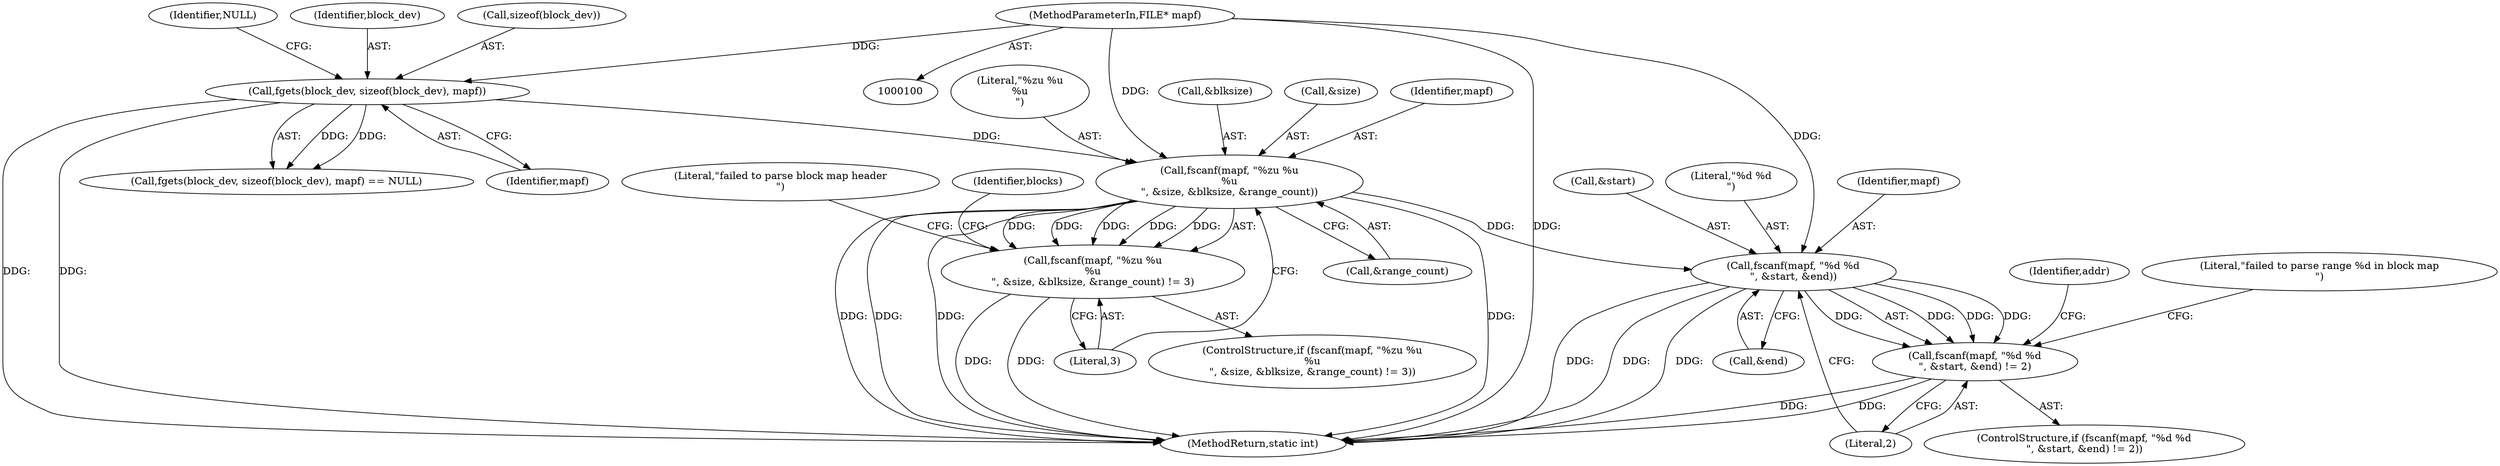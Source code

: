digraph "0_Android_28a566f7731b4cb76d2a9ba16d997ac5aeb07dad@API" {
"1000150" [label="(Call,fscanf(mapf, \"%zu %u\n%u\n\", &size, &blksize, &range_count))"];
"1000112" [label="(Call,fgets(block_dev, sizeof(block_dev), mapf))"];
"1000101" [label="(MethodParameterIn,FILE* mapf)"];
"1000149" [label="(Call,fscanf(mapf, \"%zu %u\n%u\n\", &size, &blksize, &range_count) != 3)"];
"1000286" [label="(Call,fscanf(mapf, \"%d %d\n\", &start, &end))"];
"1000285" [label="(Call,fscanf(mapf, \"%d %d\n\", &start, &end) != 2)"];
"1000149" [label="(Call,fscanf(mapf, \"%zu %u\n%u\n\", &size, &blksize, &range_count) != 3)"];
"1000293" [label="(Literal,2)"];
"1000117" [label="(Identifier,NULL)"];
"1000291" [label="(Call,&end)"];
"1000162" [label="(Literal,\"failed to parse block map header\n\")"];
"1000287" [label="(Identifier,mapf)"];
"1000111" [label="(Call,fgets(block_dev, sizeof(block_dev), mapf) == NULL)"];
"1000148" [label="(ControlStructure,if (fscanf(mapf, \"%zu %u\n%u\n\", &size, &blksize, &range_count) != 3))"];
"1000155" [label="(Call,&blksize)"];
"1000153" [label="(Call,&size)"];
"1000150" [label="(Call,fscanf(mapf, \"%zu %u\n%u\n\", &size, &blksize, &range_count))"];
"1000112" [label="(Call,fgets(block_dev, sizeof(block_dev), mapf))"];
"1000151" [label="(Identifier,mapf)"];
"1000113" [label="(Identifier,block_dev)"];
"1000380" [label="(MethodReturn,static int)"];
"1000289" [label="(Call,&start)"];
"1000285" [label="(Call,fscanf(mapf, \"%d %d\n\", &start, &end) != 2)"];
"1000101" [label="(MethodParameterIn,FILE* mapf)"];
"1000288" [label="(Literal,\"%d %d\n\")"];
"1000114" [label="(Call,sizeof(block_dev))"];
"1000303" [label="(Identifier,addr)"];
"1000159" [label="(Literal,3)"];
"1000296" [label="(Literal,\"failed to parse range %d in block map\n\")"];
"1000157" [label="(Call,&range_count)"];
"1000116" [label="(Identifier,mapf)"];
"1000167" [label="(Identifier,blocks)"];
"1000152" [label="(Literal,\"%zu %u\n%u\n\")"];
"1000286" [label="(Call,fscanf(mapf, \"%d %d\n\", &start, &end))"];
"1000284" [label="(ControlStructure,if (fscanf(mapf, \"%d %d\n\", &start, &end) != 2))"];
"1000150" -> "1000149"  [label="AST: "];
"1000150" -> "1000157"  [label="CFG: "];
"1000151" -> "1000150"  [label="AST: "];
"1000152" -> "1000150"  [label="AST: "];
"1000153" -> "1000150"  [label="AST: "];
"1000155" -> "1000150"  [label="AST: "];
"1000157" -> "1000150"  [label="AST: "];
"1000159" -> "1000150"  [label="CFG: "];
"1000150" -> "1000380"  [label="DDG: "];
"1000150" -> "1000380"  [label="DDG: "];
"1000150" -> "1000380"  [label="DDG: "];
"1000150" -> "1000380"  [label="DDG: "];
"1000150" -> "1000149"  [label="DDG: "];
"1000150" -> "1000149"  [label="DDG: "];
"1000150" -> "1000149"  [label="DDG: "];
"1000150" -> "1000149"  [label="DDG: "];
"1000150" -> "1000149"  [label="DDG: "];
"1000112" -> "1000150"  [label="DDG: "];
"1000101" -> "1000150"  [label="DDG: "];
"1000150" -> "1000286"  [label="DDG: "];
"1000112" -> "1000111"  [label="AST: "];
"1000112" -> "1000116"  [label="CFG: "];
"1000113" -> "1000112"  [label="AST: "];
"1000114" -> "1000112"  [label="AST: "];
"1000116" -> "1000112"  [label="AST: "];
"1000117" -> "1000112"  [label="CFG: "];
"1000112" -> "1000380"  [label="DDG: "];
"1000112" -> "1000380"  [label="DDG: "];
"1000112" -> "1000111"  [label="DDG: "];
"1000112" -> "1000111"  [label="DDG: "];
"1000101" -> "1000112"  [label="DDG: "];
"1000101" -> "1000100"  [label="AST: "];
"1000101" -> "1000380"  [label="DDG: "];
"1000101" -> "1000286"  [label="DDG: "];
"1000149" -> "1000148"  [label="AST: "];
"1000149" -> "1000159"  [label="CFG: "];
"1000159" -> "1000149"  [label="AST: "];
"1000162" -> "1000149"  [label="CFG: "];
"1000167" -> "1000149"  [label="CFG: "];
"1000149" -> "1000380"  [label="DDG: "];
"1000149" -> "1000380"  [label="DDG: "];
"1000286" -> "1000285"  [label="AST: "];
"1000286" -> "1000291"  [label="CFG: "];
"1000287" -> "1000286"  [label="AST: "];
"1000288" -> "1000286"  [label="AST: "];
"1000289" -> "1000286"  [label="AST: "];
"1000291" -> "1000286"  [label="AST: "];
"1000293" -> "1000286"  [label="CFG: "];
"1000286" -> "1000380"  [label="DDG: "];
"1000286" -> "1000380"  [label="DDG: "];
"1000286" -> "1000380"  [label="DDG: "];
"1000286" -> "1000285"  [label="DDG: "];
"1000286" -> "1000285"  [label="DDG: "];
"1000286" -> "1000285"  [label="DDG: "];
"1000286" -> "1000285"  [label="DDG: "];
"1000285" -> "1000284"  [label="AST: "];
"1000285" -> "1000293"  [label="CFG: "];
"1000293" -> "1000285"  [label="AST: "];
"1000296" -> "1000285"  [label="CFG: "];
"1000303" -> "1000285"  [label="CFG: "];
"1000285" -> "1000380"  [label="DDG: "];
"1000285" -> "1000380"  [label="DDG: "];
}
